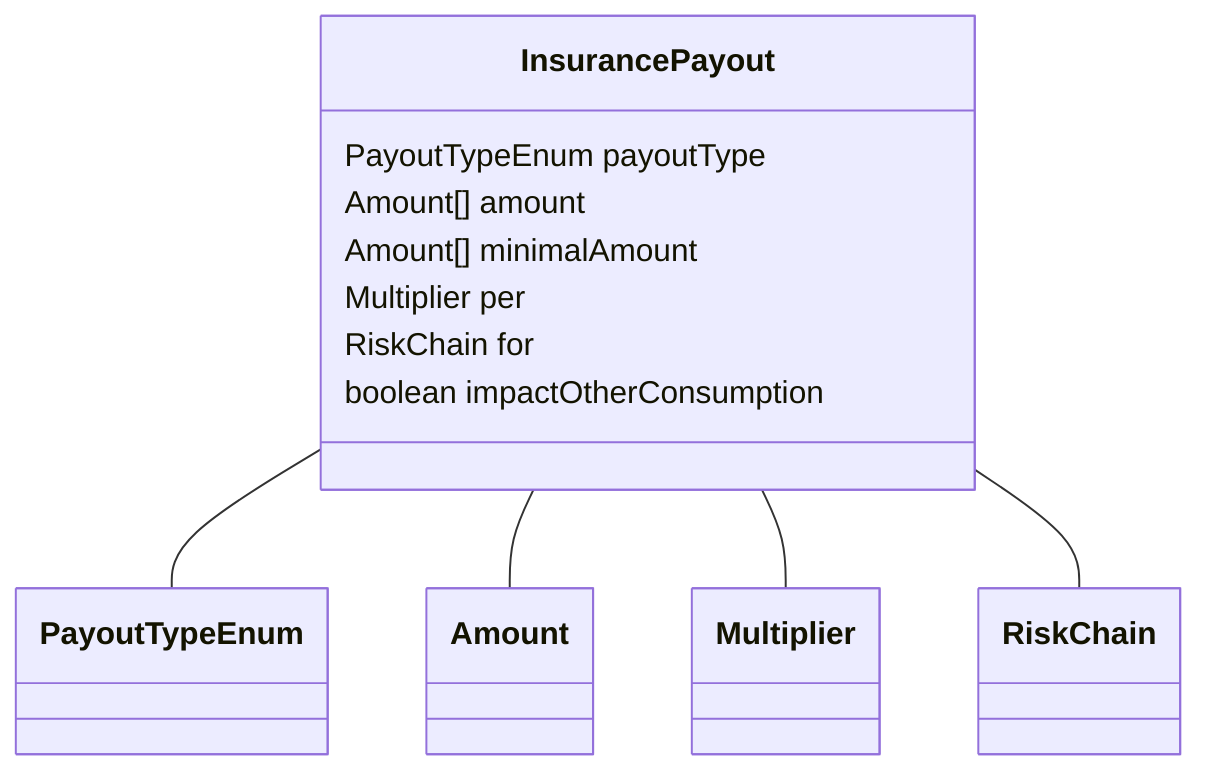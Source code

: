 classDiagram
  InsurancePayout -- PayoutTypeEnum
  InsurancePayout -- Amount
  InsurancePayout -- Multiplier
  InsurancePayout -- RiskChain


class InsurancePayout {

  PayoutTypeEnum payoutType
  Amount[] amount
  Amount[] minimalAmount
  Multiplier per
  RiskChain for
  boolean impactOtherConsumption

 }